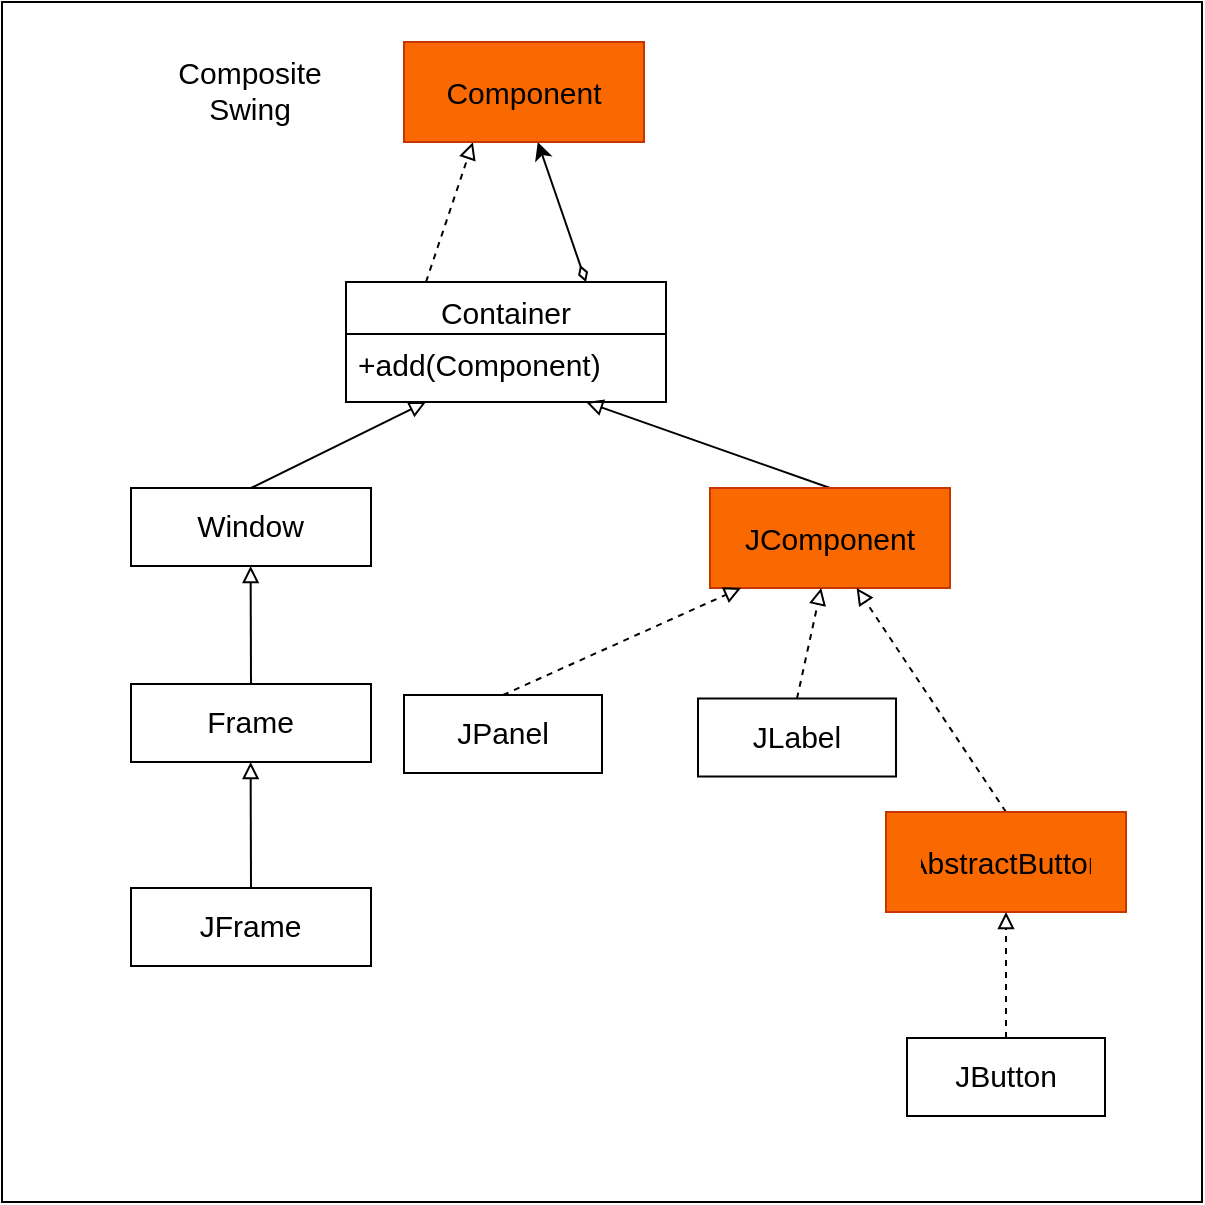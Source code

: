 <mxfile>
    <diagram id="TRAuQ2fjBnJJi904Chha" name="Page-1">
        <mxGraphModel dx="984" dy="720" grid="1" gridSize="10" guides="1" tooltips="1" connect="1" arrows="1" fold="1" page="1" pageScale="1" pageWidth="850" pageHeight="1100" background="#ffffff" math="0" shadow="0">
            <root>
                <mxCell id="0"/>
                <mxCell id="1" parent="0"/>
                <mxCell id="35" style="edgeStyle=none;html=1;exitX=0.25;exitY=0;exitDx=0;exitDy=0;entryX=0.231;entryY=1.004;entryDx=0;entryDy=0;entryPerimeter=0;fontSize=15;fontColor=#000000;strokeColor=#000000;endArrow=block;endFill=0;strokeWidth=1;dashed=1;" parent="1" source="15" target="34" edge="1">
                    <mxGeometry relative="1" as="geometry"/>
                </mxCell>
                <mxCell id="36" style="edgeStyle=none;html=1;exitX=0.75;exitY=0;exitDx=0;exitDy=0;strokeColor=#000000;strokeWidth=1;fontSize=15;fontColor=#000000;endArrow=classic;endFill=1;startArrow=diamondThin;startFill=0;" parent="1" source="15" target="34" edge="1">
                    <mxGeometry relative="1" as="geometry"/>
                </mxCell>
                <mxCell id="15" value="Container" style="swimlane;fontStyle=0;align=center;verticalAlign=top;childLayout=stackLayout;horizontal=1;startSize=26;horizontalStack=0;resizeParent=1;resizeLast=0;collapsible=1;marginBottom=0;rounded=0;shadow=0;strokeWidth=1;strokeColor=#000000;fontSize=15;" parent="1" vertex="1">
                    <mxGeometry x="292" y="280" width="160" height="60" as="geometry">
                        <mxRectangle x="220" y="300" width="170" height="26" as="alternateBounds"/>
                    </mxGeometry>
                </mxCell>
                <mxCell id="16" value="+add(Component)" style="text;align=left;verticalAlign=top;spacingLeft=4;spacingRight=4;overflow=hidden;rotatable=0;points=[[0,0.5],[1,0.5]];portConstraint=eastwest;fontColor=#000000;fontSize=15;" parent="15" vertex="1">
                    <mxGeometry y="26" width="160" height="26" as="geometry"/>
                </mxCell>
                <mxCell id="4" value="Composite &#10;Swing" style="text;align=center;verticalAlign=top;spacingLeft=4;spacingRight=4;overflow=hidden;rotatable=0;points=[[0,0.5],[1,0.5]];portConstraint=eastwest;rounded=0;shadow=0;html=0;fontSize=15;fontColor=#000000;" parent="1" vertex="1">
                    <mxGeometry x="196.5" y="160" width="95" height="40" as="geometry"/>
                </mxCell>
                <mxCell id="33" value="" style="rounded=0;whiteSpace=wrap;html=1;fillColor=#fa6800;fontColor=#000000;strokeColor=#C73500;" parent="1" vertex="1">
                    <mxGeometry x="321" y="160" width="120" height="50" as="geometry"/>
                </mxCell>
                <mxCell id="34" value="Component" style="text;align=center;verticalAlign=top;spacingLeft=4;spacingRight=4;overflow=hidden;rotatable=0;points=[[0,0.5],[1,0.5]];portConstraint=eastwest;rounded=0;shadow=0;html=0;fontSize=15;" parent="1" vertex="1">
                    <mxGeometry x="333.5" y="170" width="95" height="40" as="geometry"/>
                </mxCell>
                <mxCell id="47" style="edgeStyle=none;html=1;exitX=0.5;exitY=0;exitDx=0;exitDy=0;entryX=0.25;entryY=1;entryDx=0;entryDy=0;strokeColor=#000000;strokeWidth=1;fontSize=15;fontColor=#000000;startArrow=none;startFill=0;endArrow=block;endFill=0;" parent="1" source="37" target="15" edge="1">
                    <mxGeometry relative="1" as="geometry"/>
                </mxCell>
                <mxCell id="37" value="" style="rounded=0;whiteSpace=wrap;html=1;fillColor=none;strokeColor=#000000;" parent="1" vertex="1">
                    <mxGeometry x="184.5" y="383" width="120" height="39" as="geometry"/>
                </mxCell>
                <mxCell id="38" value="Window&#10;" style="text;align=center;verticalAlign=top;spacingLeft=4;spacingRight=4;overflow=hidden;rotatable=0;points=[[0,0.5],[1,0.5]];portConstraint=eastwest;rounded=0;shadow=0;html=0;fontSize=15;fontColor=#000000;" parent="1" vertex="1">
                    <mxGeometry x="197" y="386.5" width="94.5" height="35.5" as="geometry"/>
                </mxCell>
                <mxCell id="49" style="edgeStyle=none;html=1;exitX=0.5;exitY=0;exitDx=0;exitDy=0;strokeColor=#000000;strokeWidth=1;fontSize=15;fontColor=#000000;startArrow=none;startFill=0;endArrow=block;endFill=0;" parent="1" source="39" target="38" edge="1">
                    <mxGeometry relative="1" as="geometry"/>
                </mxCell>
                <mxCell id="39" value="" style="rounded=0;whiteSpace=wrap;html=1;fillColor=none;strokeColor=#000000;" parent="1" vertex="1">
                    <mxGeometry x="184.5" y="481" width="120" height="39" as="geometry"/>
                </mxCell>
                <mxCell id="40" value="Frame" style="text;align=center;verticalAlign=top;spacingLeft=4;spacingRight=4;overflow=hidden;rotatable=0;points=[[0,0.5],[1,0.5]];portConstraint=eastwest;rounded=0;shadow=0;html=0;fontSize=15;fontColor=#000000;" parent="1" vertex="1">
                    <mxGeometry x="197" y="484.5" width="94.5" height="35.5" as="geometry"/>
                </mxCell>
                <mxCell id="50" style="edgeStyle=none;html=1;exitX=0.5;exitY=0;exitDx=0;exitDy=0;strokeColor=#000000;strokeWidth=1;fontSize=15;fontColor=#000000;startArrow=none;startFill=0;endArrow=block;endFill=0;" parent="1" source="41" target="40" edge="1">
                    <mxGeometry relative="1" as="geometry"/>
                </mxCell>
                <mxCell id="41" value="" style="rounded=0;whiteSpace=wrap;html=1;fillColor=none;strokeColor=#000000;" parent="1" vertex="1">
                    <mxGeometry x="184.5" y="583" width="120" height="39" as="geometry"/>
                </mxCell>
                <mxCell id="42" value="JFrame" style="text;align=center;verticalAlign=top;spacingLeft=4;spacingRight=4;overflow=hidden;rotatable=0;points=[[0,0.5],[1,0.5]];portConstraint=eastwest;rounded=0;shadow=0;html=0;fontSize=15;fontColor=#000000;" parent="1" vertex="1">
                    <mxGeometry x="197" y="586.5" width="94.5" height="35.5" as="geometry"/>
                </mxCell>
                <mxCell id="51" style="edgeStyle=none;html=1;exitX=0.5;exitY=0;exitDx=0;exitDy=0;entryX=0.75;entryY=1;entryDx=0;entryDy=0;strokeColor=#000000;strokeWidth=1;fontSize=15;fontColor=#000000;startArrow=none;startFill=0;endArrow=block;endFill=0;" parent="1" source="43" target="15" edge="1">
                    <mxGeometry relative="1" as="geometry"/>
                </mxCell>
                <mxCell id="43" value="" style="rounded=0;whiteSpace=wrap;html=1;fillColor=#fa6800;fontColor=#000000;strokeColor=#C73500;" parent="1" vertex="1">
                    <mxGeometry x="474" y="383" width="120" height="50" as="geometry"/>
                </mxCell>
                <mxCell id="44" value="JComponent" style="text;align=center;verticalAlign=top;spacingLeft=4;spacingRight=4;overflow=hidden;rotatable=0;points=[[0,0.5],[1,0.5]];portConstraint=eastwest;rounded=0;shadow=0;html=0;fontSize=15;" parent="1" vertex="1">
                    <mxGeometry x="486.5" y="393" width="95" height="40" as="geometry"/>
                </mxCell>
                <mxCell id="52" style="edgeStyle=none;html=1;exitX=0.5;exitY=0;exitDx=0;exitDy=0;strokeColor=#000000;strokeWidth=1;fontSize=15;fontColor=#000000;startArrow=none;startFill=0;endArrow=block;endFill=0;dashed=1;" parent="1" source="45" target="44" edge="1">
                    <mxGeometry relative="1" as="geometry"/>
                </mxCell>
                <mxCell id="45" value="" style="rounded=0;whiteSpace=wrap;html=1;fillColor=#fa6800;fontColor=#000000;strokeColor=#C73500;" parent="1" vertex="1">
                    <mxGeometry x="562" y="545" width="120" height="50" as="geometry"/>
                </mxCell>
                <mxCell id="46" value="AbstractButton&#10;" style="text;align=center;verticalAlign=top;spacingLeft=4;spacingRight=4;overflow=hidden;rotatable=0;points=[[0,0.5],[1,0.5]];portConstraint=eastwest;rounded=0;shadow=0;html=0;fontSize=15;" parent="1" vertex="1">
                    <mxGeometry x="574.5" y="555" width="95" height="40" as="geometry"/>
                </mxCell>
                <mxCell id="59" style="edgeStyle=none;html=1;exitX=0.5;exitY=0;exitDx=0;exitDy=0;strokeColor=#000000;strokeWidth=1;fontSize=15;fontColor=#000000;startArrow=none;startFill=0;endArrow=block;endFill=0;dashed=1;" parent="1" source="53" target="44" edge="1">
                    <mxGeometry relative="1" as="geometry"/>
                </mxCell>
                <mxCell id="53" value="" style="rounded=0;whiteSpace=wrap;html=1;fillColor=none;strokeColor=#000000;" parent="1" vertex="1">
                    <mxGeometry x="321" y="486.5" width="99" height="39" as="geometry"/>
                </mxCell>
                <mxCell id="54" value="JPanel" style="text;align=center;verticalAlign=top;spacingLeft=4;spacingRight=4;overflow=hidden;rotatable=0;points=[[0,0.5],[1,0.5]];portConstraint=eastwest;rounded=0;shadow=0;html=0;fontSize=15;fontColor=#000000;" parent="1" vertex="1">
                    <mxGeometry x="323.25" y="490" width="94.5" height="35.5" as="geometry"/>
                </mxCell>
                <mxCell id="60" style="edgeStyle=none;html=1;exitX=0.5;exitY=0;exitDx=0;exitDy=0;strokeColor=#000000;strokeWidth=1;fontSize=15;fontColor=#000000;startArrow=none;startFill=0;endArrow=block;endFill=0;dashed=1;" parent="1" source="55" target="44" edge="1">
                    <mxGeometry relative="1" as="geometry"/>
                </mxCell>
                <mxCell id="55" value="" style="rounded=0;whiteSpace=wrap;html=1;fillColor=none;strokeColor=#000000;" parent="1" vertex="1">
                    <mxGeometry x="468" y="488.25" width="99" height="39" as="geometry"/>
                </mxCell>
                <mxCell id="56" value="JLabel" style="text;align=center;verticalAlign=top;spacingLeft=4;spacingRight=4;overflow=hidden;rotatable=0;points=[[0,0.5],[1,0.5]];portConstraint=eastwest;rounded=0;shadow=0;html=0;fontSize=15;fontColor=#000000;" parent="1" vertex="1">
                    <mxGeometry x="470.25" y="491.75" width="94.5" height="35.5" as="geometry"/>
                </mxCell>
                <mxCell id="61" style="edgeStyle=none;html=1;exitX=0.5;exitY=0;exitDx=0;exitDy=0;strokeColor=#000000;strokeWidth=1;fontSize=15;fontColor=#000000;startArrow=none;startFill=0;endArrow=block;endFill=0;entryX=0.5;entryY=1;entryDx=0;entryDy=0;dashed=1;" parent="1" source="57" target="45" edge="1">
                    <mxGeometry relative="1" as="geometry"/>
                </mxCell>
                <mxCell id="57" value="" style="rounded=0;whiteSpace=wrap;html=1;fillColor=none;strokeColor=#000000;" parent="1" vertex="1">
                    <mxGeometry x="572.5" y="658" width="99" height="39" as="geometry"/>
                </mxCell>
                <mxCell id="58" value="JButton&#10;" style="text;align=center;verticalAlign=top;spacingLeft=4;spacingRight=4;overflow=hidden;rotatable=0;points=[[0,0.5],[1,0.5]];portConstraint=eastwest;rounded=0;shadow=0;html=0;fontSize=15;fontColor=#000000;" parent="1" vertex="1">
                    <mxGeometry x="574.75" y="661.5" width="94.5" height="35.5" as="geometry"/>
                </mxCell>
                <mxCell id="62" value="" style="rounded=0;whiteSpace=wrap;html=1;fillColor=none;" vertex="1" parent="1">
                    <mxGeometry x="120" y="140" width="600" height="600" as="geometry"/>
                </mxCell>
            </root>
        </mxGraphModel>
    </diagram>
</mxfile>